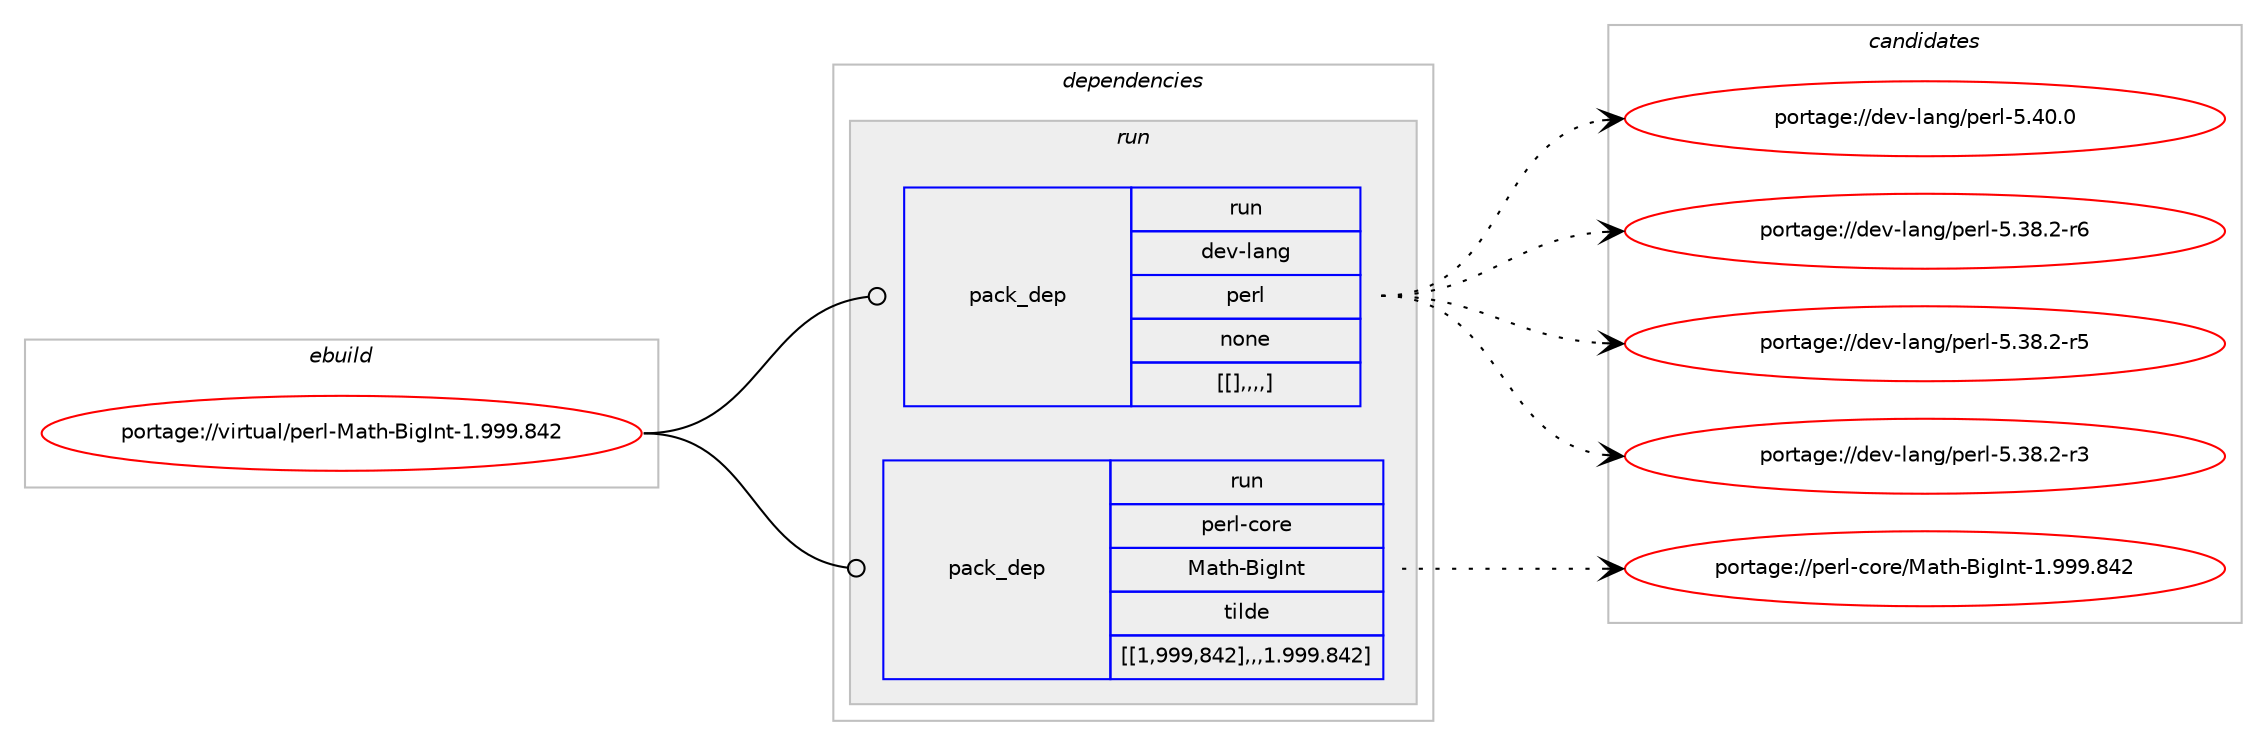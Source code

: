 digraph prolog {

# *************
# Graph options
# *************

newrank=true;
concentrate=true;
compound=true;
graph [rankdir=LR,fontname=Helvetica,fontsize=10,ranksep=1.5];#, ranksep=2.5, nodesep=0.2];
edge  [arrowhead=vee];
node  [fontname=Helvetica,fontsize=10];

# **********
# The ebuild
# **********

subgraph cluster_leftcol {
color=gray;
label=<<i>ebuild</i>>;
id [label="portage://virtual/perl-Math-BigInt-1.999.842", color=red, width=4, href="../virtual/perl-Math-BigInt-1.999.842.svg"];
}

# ****************
# The dependencies
# ****************

subgraph cluster_midcol {
color=gray;
label=<<i>dependencies</i>>;
subgraph cluster_compile {
fillcolor="#eeeeee";
style=filled;
label=<<i>compile</i>>;
}
subgraph cluster_compileandrun {
fillcolor="#eeeeee";
style=filled;
label=<<i>compile and run</i>>;
}
subgraph cluster_run {
fillcolor="#eeeeee";
style=filled;
label=<<i>run</i>>;
subgraph pack1576 {
dependency2011 [label=<<TABLE BORDER="0" CELLBORDER="1" CELLSPACING="0" CELLPADDING="4" WIDTH="220"><TR><TD ROWSPAN="6" CELLPADDING="30">pack_dep</TD></TR><TR><TD WIDTH="110">run</TD></TR><TR><TD>dev-lang</TD></TR><TR><TD>perl</TD></TR><TR><TD>none</TD></TR><TR><TD>[[],,,,]</TD></TR></TABLE>>, shape=none, color=blue];
}
id:e -> dependency2011:w [weight=20,style="solid",arrowhead="odot"];
subgraph pack1579 {
dependency2016 [label=<<TABLE BORDER="0" CELLBORDER="1" CELLSPACING="0" CELLPADDING="4" WIDTH="220"><TR><TD ROWSPAN="6" CELLPADDING="30">pack_dep</TD></TR><TR><TD WIDTH="110">run</TD></TR><TR><TD>perl-core</TD></TR><TR><TD>Math-BigInt</TD></TR><TR><TD>tilde</TD></TR><TR><TD>[[1,999,842],,,1.999.842]</TD></TR></TABLE>>, shape=none, color=blue];
}
id:e -> dependency2016:w [weight=20,style="solid",arrowhead="odot"];
}
}

# **************
# The candidates
# **************

subgraph cluster_choices {
rank=same;
color=gray;
label=<<i>candidates</i>>;

subgraph choice1558 {
color=black;
nodesep=1;
choice10010111845108971101034711210111410845534652484648 [label="portage://dev-lang/perl-5.40.0", color=red, width=4,href="../dev-lang/perl-5.40.0.svg"];
choice100101118451089711010347112101114108455346515646504511454 [label="portage://dev-lang/perl-5.38.2-r6", color=red, width=4,href="../dev-lang/perl-5.38.2-r6.svg"];
choice100101118451089711010347112101114108455346515646504511453 [label="portage://dev-lang/perl-5.38.2-r5", color=red, width=4,href="../dev-lang/perl-5.38.2-r5.svg"];
choice100101118451089711010347112101114108455346515646504511451 [label="portage://dev-lang/perl-5.38.2-r3", color=red, width=4,href="../dev-lang/perl-5.38.2-r3.svg"];
dependency2011:e -> choice10010111845108971101034711210111410845534652484648:w [style=dotted,weight="100"];
dependency2011:e -> choice100101118451089711010347112101114108455346515646504511454:w [style=dotted,weight="100"];
dependency2011:e -> choice100101118451089711010347112101114108455346515646504511453:w [style=dotted,weight="100"];
dependency2011:e -> choice100101118451089711010347112101114108455346515646504511451:w [style=dotted,weight="100"];
}
subgraph choice1566 {
color=black;
nodesep=1;
choice112101114108459911111410147779711610445661051037311011645494657575746565250 [label="portage://perl-core/Math-BigInt-1.999.842", color=red, width=4,href="../perl-core/Math-BigInt-1.999.842.svg"];
dependency2016:e -> choice112101114108459911111410147779711610445661051037311011645494657575746565250:w [style=dotted,weight="100"];
}
}

}
